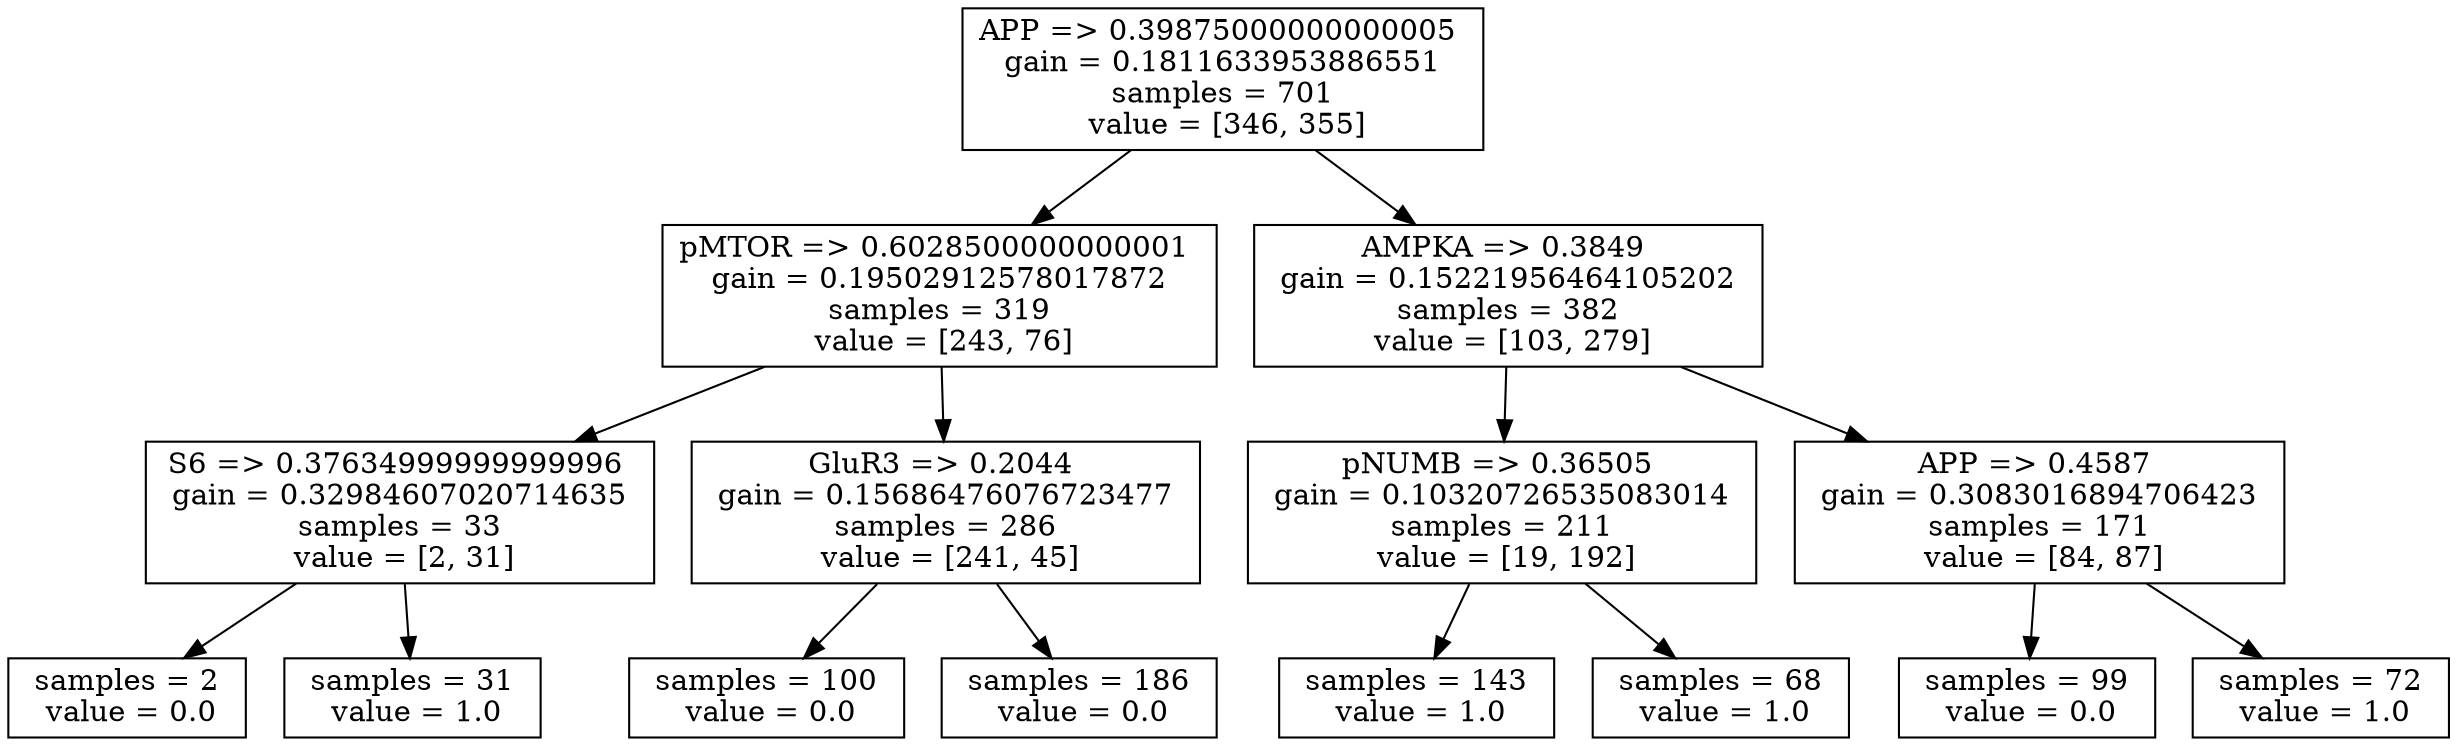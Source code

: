 digraph {
	node [shape=box]
	APP_701 [label="APP => 0.39875000000000005 
 gain = 0.1811633953886551 
 samples = 701 
 value = [346, 355]"]
	node [shape=box]
	pMTOR_319 [label="pMTOR => 0.6028500000000001 
 gain = 0.19502912578017872 
 samples = 319 
 value = [243, 76]"]
	APP_701 -> pMTOR_319
	node [shape=box]
	S6_33 [label="S6 => 0.37634999999999996 
 gain = 0.32984607020714635 
 samples = 33 
 value = [2, 31]"]
	pMTOR_319 -> S6_33
	node [shape=box]
	S6_33q [label=" samples = 2 
 value = 0.0"]
	S6_33 -> S6_33q
	node [shape=box]
	S6_33c [label=" samples = 31 
 value = 1.0"]
	S6_33 -> S6_33c
	node [shape=box]
	GluR3_286 [label="GluR3 => 0.2044 
 gain = 0.15686476076723477 
 samples = 286 
 value = [241, 45]"]
	pMTOR_319 -> GluR3_286
	node [shape=box]
	GluR3_286v [label=" samples = 100 
 value = 0.0"]
	GluR3_286 -> GluR3_286v
	node [shape=box]
	GluR3_286t [label=" samples = 186 
 value = 0.0"]
	GluR3_286 -> GluR3_286t
	node [shape=box]
	AMPKA_382 [label="AMPKA => 0.3849 
 gain = 0.15221956464105202 
 samples = 382 
 value = [103, 279]"]
	APP_701 -> AMPKA_382
	node [shape=box]
	pNUMB_211 [label="pNUMB => 0.36505 
 gain = 0.10320726535083014 
 samples = 211 
 value = [19, 192]"]
	AMPKA_382 -> pNUMB_211
	node [shape=box]
	pNUMB_211x [label=" samples = 143 
 value = 1.0"]
	pNUMB_211 -> pNUMB_211x
	node [shape=box]
	pNUMB_211t [label=" samples = 68 
 value = 1.0"]
	pNUMB_211 -> pNUMB_211t
	node [shape=box]
	APP_171 [label="APP => 0.4587 
 gain = 0.3083016894706423 
 samples = 171 
 value = [84, 87]"]
	AMPKA_382 -> APP_171
	node [shape=box]
	APP_171y [label=" samples = 99 
 value = 0.0"]
	APP_171 -> APP_171y
	node [shape=box]
	APP_171s [label=" samples = 72 
 value = 1.0"]
	APP_171 -> APP_171s
}
